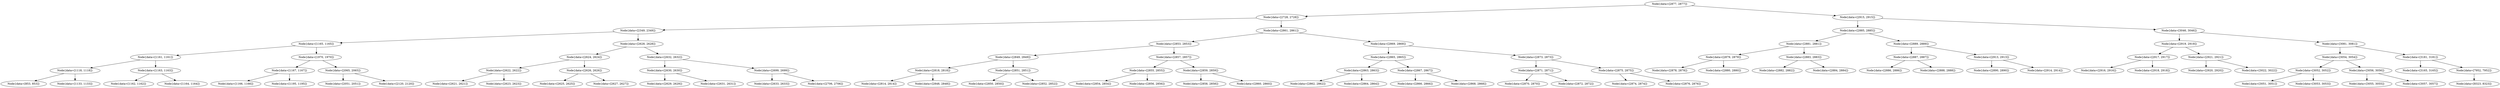 digraph G{
81052100 [label="Node{data=[2877, 2877]}"]
81052100 -> 919204489
919204489 [label="Node{data=[2728, 2728]}"]
919204489 -> 1439378297
1439378297 [label="Node{data=[2349, 2349]}"]
1439378297 -> 336241041
336241041 [label="Node{data=[1165, 1165]}"]
336241041 -> 913475637
913475637 [label="Node{data=[1161, 1161]}"]
913475637 -> 1339451848
1339451848 [label="Node{data=[1118, 1118]}"]
1339451848 -> 1137312680
1137312680 [label="Node{data=[853, 853]}"]
1339451848 -> 34415721
34415721 [label="Node{data=[1133, 1133]}"]
913475637 -> 547104573
547104573 [label="Node{data=[1163, 1163]}"]
547104573 -> 1551405775
1551405775 [label="Node{data=[1162, 1162]}"]
547104573 -> 1337724331
1337724331 [label="Node{data=[1164, 1164]}"]
336241041 -> 611927641
611927641 [label="Node{data=[1970, 1970]}"]
611927641 -> 1696413732
1696413732 [label="Node{data=[1167, 1167]}"]
1696413732 -> 2104176802
2104176802 [label="Node{data=[1166, 1166]}"]
1696413732 -> 1377151985
1377151985 [label="Node{data=[1195, 1195]}"]
611927641 -> 1009804388
1009804388 [label="Node{data=[2065, 2065]}"]
1009804388 -> 811640798
811640798 [label="Node{data=[2051, 2051]}"]
1009804388 -> 338329424
338329424 [label="Node{data=[2120, 2120]}"]
1439378297 -> 1805587463
1805587463 [label="Node{data=[2628, 2628]}"]
1805587463 -> 1412652628
1412652628 [label="Node{data=[2624, 2624]}"]
1412652628 -> 1641569627
1641569627 [label="Node{data=[2622, 2622]}"]
1641569627 -> 642739919
642739919 [label="Node{data=[2621, 2621]}"]
1641569627 -> 895707437
895707437 [label="Node{data=[2623, 2623]}"]
1412652628 -> 2070691883
2070691883 [label="Node{data=[2626, 2626]}"]
2070691883 -> 1484650648
1484650648 [label="Node{data=[2625, 2625]}"]
2070691883 -> 93969486
93969486 [label="Node{data=[2627, 2627]}"]
1805587463 -> 723380177
723380177 [label="Node{data=[2632, 2632]}"]
723380177 -> 845780865
845780865 [label="Node{data=[2630, 2630]}"]
845780865 -> 90640492
90640492 [label="Node{data=[2629, 2629]}"]
845780865 -> 1314379554
1314379554 [label="Node{data=[2631, 2631]}"]
723380177 -> 179339862
179339862 [label="Node{data=[2699, 2699]}"]
179339862 -> 1947978014
1947978014 [label="Node{data=[2633, 2633]}"]
179339862 -> 1229083521
1229083521 [label="Node{data=[2706, 2706]}"]
919204489 -> 970744652
970744652 [label="Node{data=[2861, 2861]}"]
970744652 -> 938533907
938533907 [label="Node{data=[2853, 2853]}"]
938533907 -> 487164106
487164106 [label="Node{data=[2849, 2849]}"]
487164106 -> 1175199409
1175199409 [label="Node{data=[2818, 2818]}"]
1175199409 -> 479253311
479253311 [label="Node{data=[2814, 2814]}"]
1175199409 -> 753958082
753958082 [label="Node{data=[2848, 2848]}"]
487164106 -> 2104426062
2104426062 [label="Node{data=[2851, 2851]}"]
2104426062 -> 1538367172
1538367172 [label="Node{data=[2850, 2850]}"]
2104426062 -> 1092794278
1092794278 [label="Node{data=[2852, 2852]}"]
938533907 -> 1847317804
1847317804 [label="Node{data=[2857, 2857]}"]
1847317804 -> 1687018031
1687018031 [label="Node{data=[2855, 2855]}"]
1687018031 -> 857554884
857554884 [label="Node{data=[2854, 2854]}"]
1687018031 -> 1733697926
1733697926 [label="Node{data=[2856, 2856]}"]
1847317804 -> 1473526517
1473526517 [label="Node{data=[2859, 2859]}"]
1473526517 -> 1560469122
1560469122 [label="Node{data=[2858, 2858]}"]
1473526517 -> 121317881
121317881 [label="Node{data=[2860, 2860]}"]
970744652 -> 1362588297
1362588297 [label="Node{data=[2869, 2869]}"]
1362588297 -> 658700744
658700744 [label="Node{data=[2865, 2865]}"]
658700744 -> 1828705644
1828705644 [label="Node{data=[2863, 2863]}"]
1828705644 -> 852844011
852844011 [label="Node{data=[2862, 2862]}"]
1828705644 -> 1478283778
1478283778 [label="Node{data=[2864, 2864]}"]
658700744 -> 1746992240
1746992240 [label="Node{data=[2867, 2867]}"]
1746992240 -> 2053509293
2053509293 [label="Node{data=[2866, 2866]}"]
1746992240 -> 1648631823
1648631823 [label="Node{data=[2868, 2868]}"]
1362588297 -> 1559650951
1559650951 [label="Node{data=[2873, 2873]}"]
1559650951 -> 861591061
861591061 [label="Node{data=[2871, 2871]}"]
861591061 -> 2045987755
2045987755 [label="Node{data=[2870, 2870]}"]
861591061 -> 989092034
989092034 [label="Node{data=[2872, 2872]}"]
1559650951 -> 1442441025
1442441025 [label="Node{data=[2875, 2875]}"]
1442441025 -> 821455253
821455253 [label="Node{data=[2874, 2874]}"]
1442441025 -> 1404817971
1404817971 [label="Node{data=[2876, 2876]}"]
81052100 -> 1259451086
1259451086 [label="Node{data=[2915, 2915]}"]
1259451086 -> 1372100354
1372100354 [label="Node{data=[2885, 2885]}"]
1372100354 -> 1391584879
1391584879 [label="Node{data=[2881, 2881]}"]
1391584879 -> 1607900232
1607900232 [label="Node{data=[2879, 2879]}"]
1607900232 -> 429376190
429376190 [label="Node{data=[2878, 2878]}"]
1607900232 -> 217200137
217200137 [label="Node{data=[2880, 2880]}"]
1391584879 -> 1366125414
1366125414 [label="Node{data=[2883, 2883]}"]
1366125414 -> 976390623
976390623 [label="Node{data=[2882, 2882]}"]
1366125414 -> 488062485
488062485 [label="Node{data=[2884, 2884]}"]
1372100354 -> 13111744
13111744 [label="Node{data=[2889, 2889]}"]
13111744 -> 985955556
985955556 [label="Node{data=[2887, 2887]}"]
985955556 -> 337016338
337016338 [label="Node{data=[2886, 2886]}"]
985955556 -> 819270931
819270931 [label="Node{data=[2888, 2888]}"]
13111744 -> 1892898008
1892898008 [label="Node{data=[2913, 2913]}"]
1892898008 -> 1776891258
1776891258 [label="Node{data=[2890, 2890]}"]
1892898008 -> 1315465395
1315465395 [label="Node{data=[2914, 2914]}"]
1259451086 -> 1443725792
1443725792 [label="Node{data=[3046, 3046]}"]
1443725792 -> 1007843949
1007843949 [label="Node{data=[2919, 2919]}"]
1007843949 -> 485542512
485542512 [label="Node{data=[2917, 2917]}"]
485542512 -> 290460845
290460845 [label="Node{data=[2916, 2916]}"]
485542512 -> 736658918
736658918 [label="Node{data=[2918, 2918]}"]
1007843949 -> 67523556
67523556 [label="Node{data=[2921, 2921]}"]
67523556 -> 507492958
507492958 [label="Node{data=[2920, 2920]}"]
67523556 -> 266018888
266018888 [label="Node{data=[3022, 3022]}"]
1443725792 -> 1618166752
1618166752 [label="Node{data=[3081, 3081]}"]
1618166752 -> 1457304953
1457304953 [label="Node{data=[3054, 3054]}"]
1457304953 -> 894568630
894568630 [label="Node{data=[3052, 3052]}"]
894568630 -> 1675470644
1675470644 [label="Node{data=[3051, 3051]}"]
894568630 -> 432772332
432772332 [label="Node{data=[3053, 3053]}"]
1457304953 -> 714051025
714051025 [label="Node{data=[3056, 3056]}"]
714051025 -> 264058766
264058766 [label="Node{data=[3055, 3055]}"]
714051025 -> 22529354
22529354 [label="Node{data=[3057, 3057]}"]
1618166752 -> 1157516664
1157516664 [label="Node{data=[3181, 3181]}"]
1157516664 -> 315203891
315203891 [label="Node{data=[3165, 3165]}"]
1157516664 -> 1957623203
1957623203 [label="Node{data=[7952, 7952]}"]
1957623203 -> 1273758697
1273758697 [label="Node{data=[8323, 8323]}"]
}